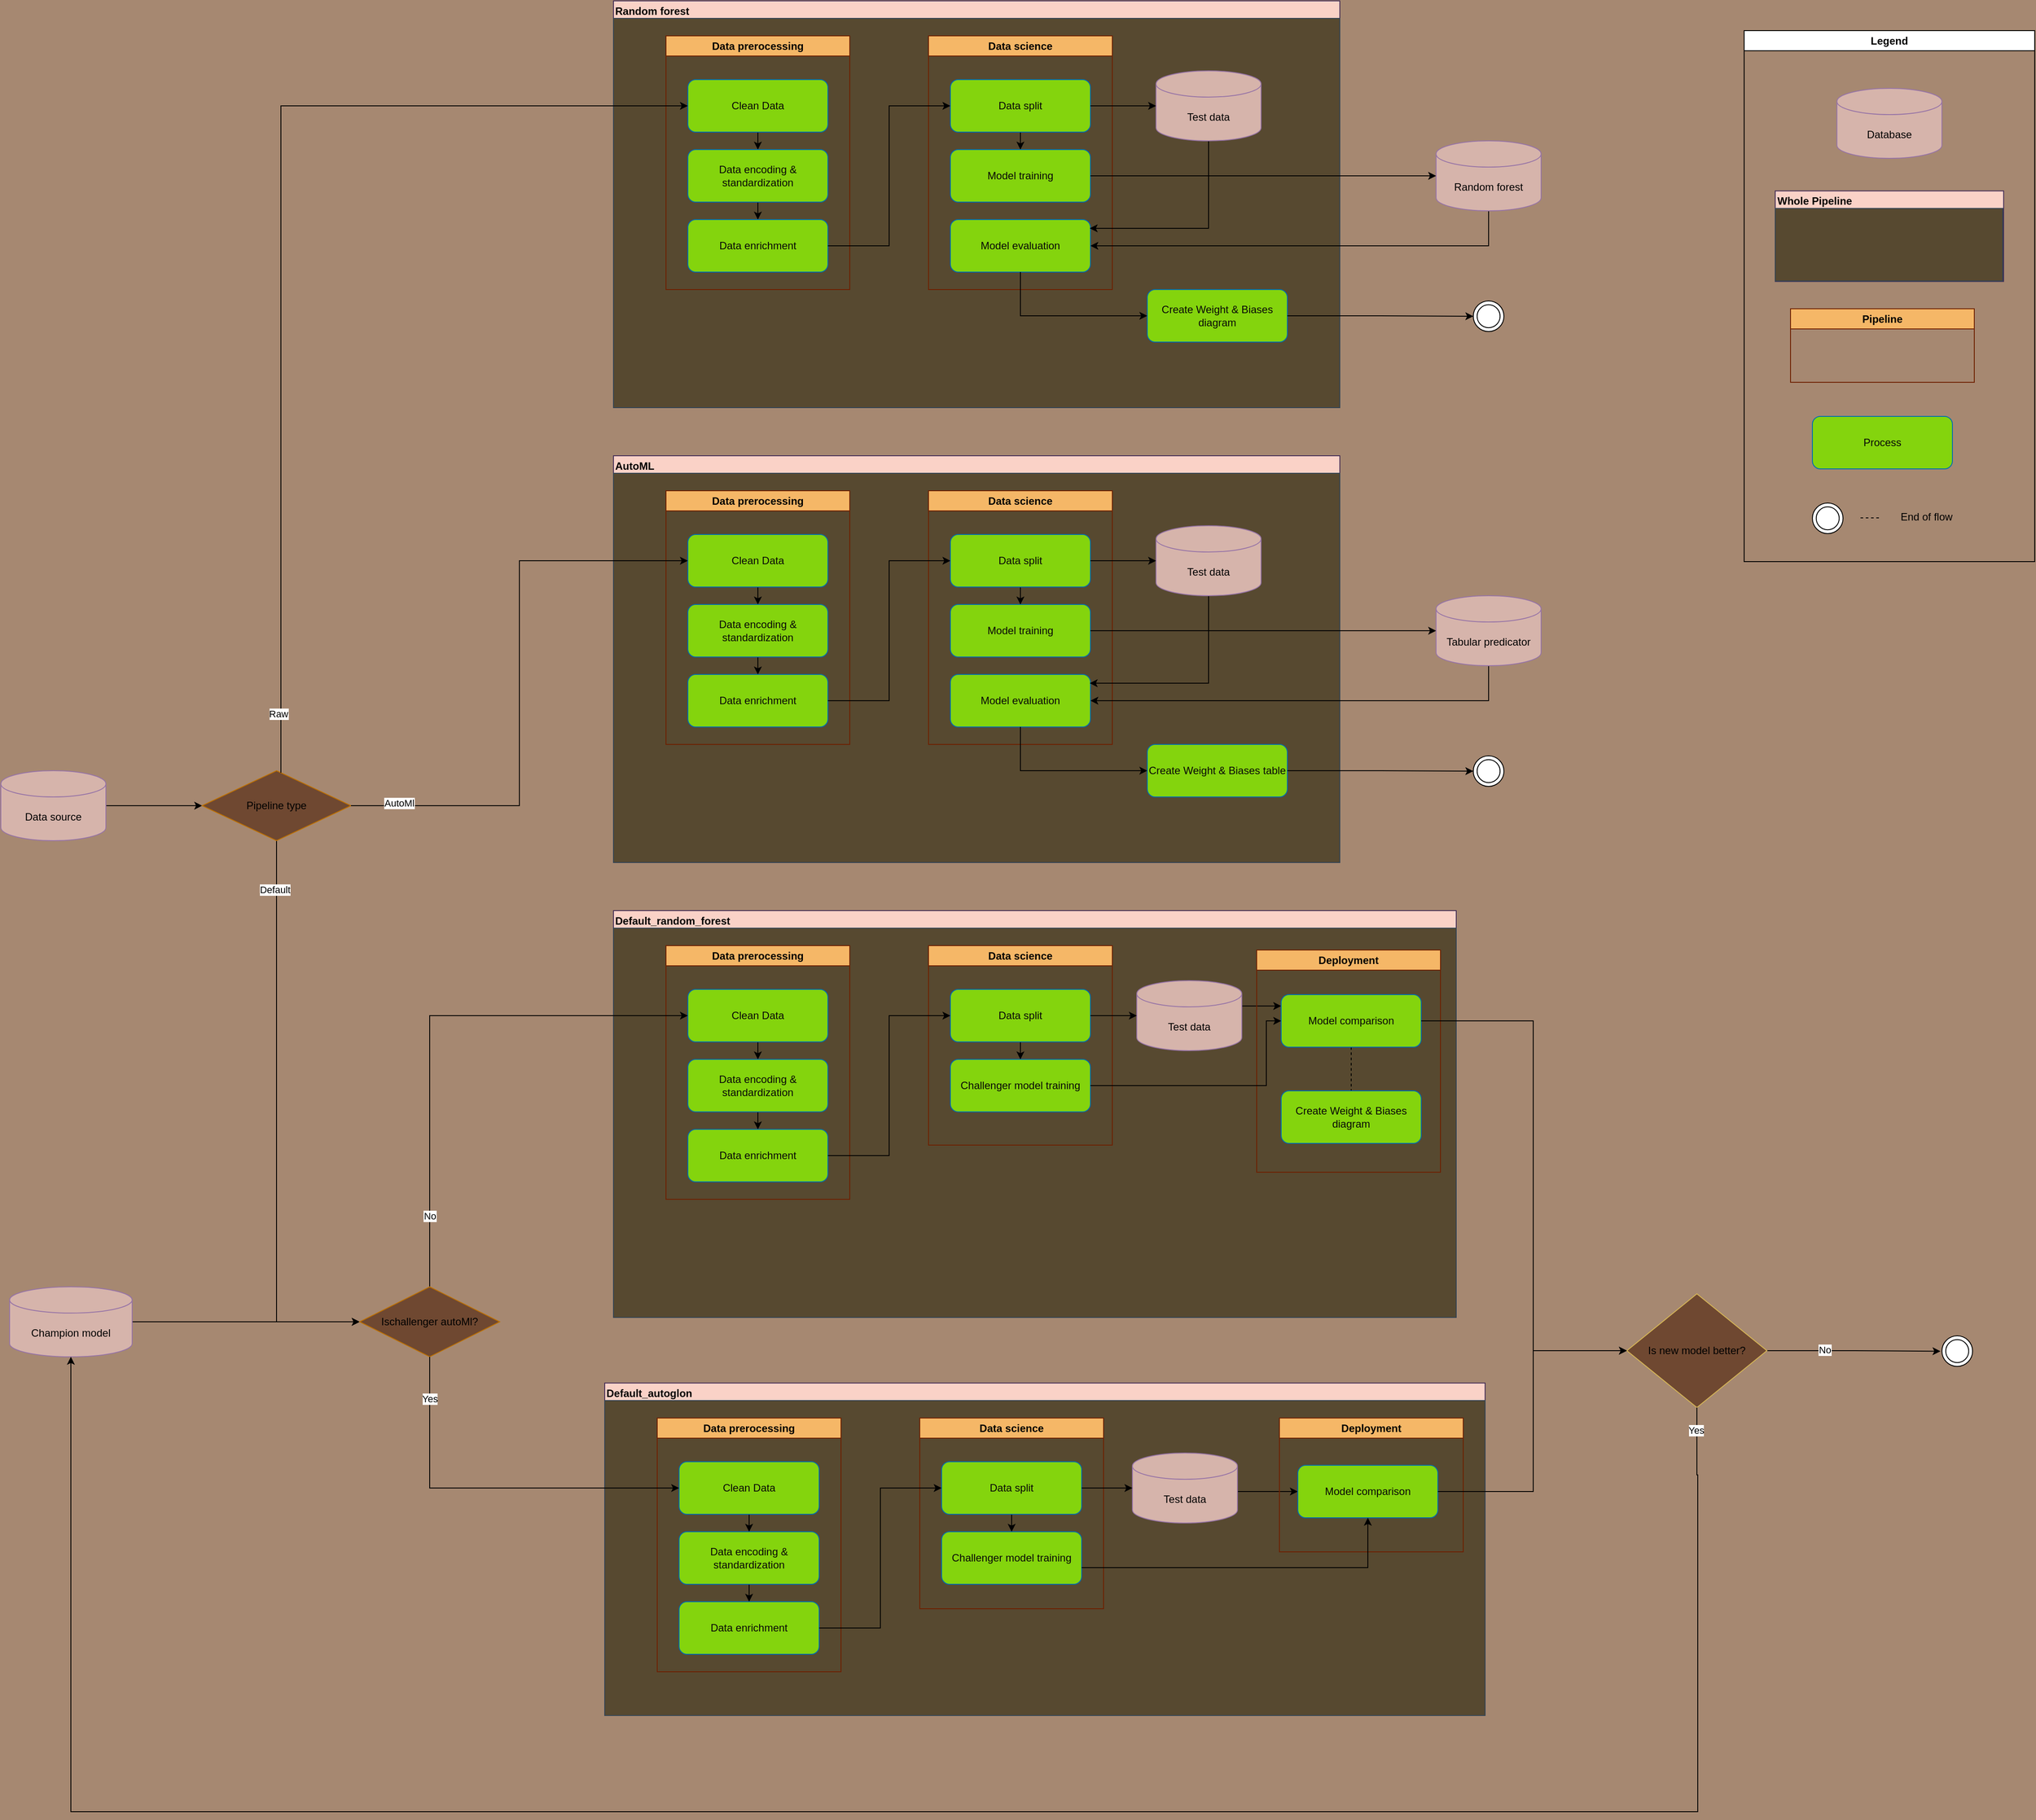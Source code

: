 <mxfile version="24.4.13" type="device">
  <diagram id="kgpKYQtTHZ0yAKxKKP6v" name="Page-1">
    <mxGraphModel dx="3187" dy="3920" grid="0" gridSize="10" guides="1" tooltips="1" connect="1" arrows="1" fold="1" page="1" pageScale="1" pageWidth="850" pageHeight="1100" background="#A68871" math="0" shadow="0">
      <root>
        <mxCell id="0" />
        <mxCell id="1" parent="0" />
        <mxCell id="ut9zMsLd6kIa-o-E8Kuo-10" style="edgeStyle=orthogonalEdgeStyle;rounded=0;orthogonalLoop=1;jettySize=auto;html=1;" parent="1" source="ut9zMsLd6kIa-o-E8Kuo-2" target="ut9zMsLd6kIa-o-E8Kuo-5" edge="1">
          <mxGeometry relative="1" as="geometry" />
        </mxCell>
        <mxCell id="ut9zMsLd6kIa-o-E8Kuo-2" value="Data source" style="shape=cylinder3;whiteSpace=wrap;html=1;boundedLbl=1;backgroundOutline=1;size=15;fillColor=#D6B4AB;strokeColor=#9673a6;" parent="1" vertex="1">
          <mxGeometry x="20" y="-1282" width="120" height="80" as="geometry" />
        </mxCell>
        <mxCell id="ut9zMsLd6kIa-o-E8Kuo-52" style="edgeStyle=orthogonalEdgeStyle;rounded=0;orthogonalLoop=1;jettySize=auto;html=1;entryX=0;entryY=0.5;entryDx=0;entryDy=0;" parent="1" source="ut9zMsLd6kIa-o-E8Kuo-5" target="ut9zMsLd6kIa-o-E8Kuo-51" edge="1">
          <mxGeometry relative="1" as="geometry">
            <Array as="points">
              <mxPoint x="335" y="-652" />
            </Array>
          </mxGeometry>
        </mxCell>
        <mxCell id="ut9zMsLd6kIa-o-E8Kuo-59" value="Default" style="edgeLabel;html=1;align=center;verticalAlign=middle;resizable=0;points=[];" parent="ut9zMsLd6kIa-o-E8Kuo-52" vertex="1" connectable="0">
          <mxGeometry x="-0.825" y="-2" relative="1" as="geometry">
            <mxPoint y="-1" as="offset" />
          </mxGeometry>
        </mxCell>
        <mxCell id="ut9zMsLd6kIa-o-E8Kuo-5" value="Pipeline type" style="rhombus;whiteSpace=wrap;html=1;fillColor=#6F4831;fontColor=#000000;strokeColor=#BD7000;" parent="1" vertex="1">
          <mxGeometry x="250" y="-1282" width="170" height="80" as="geometry" />
        </mxCell>
        <mxCell id="ut9zMsLd6kIa-o-E8Kuo-60" style="edgeStyle=orthogonalEdgeStyle;rounded=0;orthogonalLoop=1;jettySize=auto;html=1;entryX=0;entryY=0.5;entryDx=0;entryDy=0;" parent="1" source="ut9zMsLd6kIa-o-E8Kuo-29" target="ut9zMsLd6kIa-o-E8Kuo-51" edge="1">
          <mxGeometry relative="1" as="geometry" />
        </mxCell>
        <mxCell id="ut9zMsLd6kIa-o-E8Kuo-29" value="Champion model" style="shape=cylinder3;whiteSpace=wrap;html=1;boundedLbl=1;backgroundOutline=1;size=15;fillColor=#D6B4AB;strokeColor=#9673a6;" parent="1" vertex="1">
          <mxGeometry x="30" y="-692" width="140" height="80" as="geometry" />
        </mxCell>
        <mxCell id="ut9zMsLd6kIa-o-E8Kuo-35" value="&lt;div align=&quot;left&quot;&gt;Default_random_forest&lt;/div&gt;" style="swimlane;whiteSpace=wrap;html=1;align=left;fillColor=#FAD2C7;fontColor=#000000;strokeColor=#432D57;glass=0;shadow=0;rounded=0;" parent="1" vertex="1">
          <mxGeometry x="720" y="-1122" width="963" height="465" as="geometry" />
        </mxCell>
        <mxCell id="ut9zMsLd6kIa-o-E8Kuo-61" value="" style="rounded=0;whiteSpace=wrap;html=1;fillColor=#574930;fontColor=#ffffff;strokeColor=#314354;" parent="ut9zMsLd6kIa-o-E8Kuo-35" vertex="1">
          <mxGeometry y="20" width="963" height="445" as="geometry" />
        </mxCell>
        <mxCell id="ut9zMsLd6kIa-o-E8Kuo-36" value="Data prerocessing" style="swimlane;whiteSpace=wrap;html=1;fillColor=#F5B767;fontColor=#000000;strokeColor=#6D1F00;" parent="ut9zMsLd6kIa-o-E8Kuo-35" vertex="1">
          <mxGeometry x="60" y="40" width="210" height="290" as="geometry" />
        </mxCell>
        <mxCell id="ut9zMsLd6kIa-o-E8Kuo-37" style="edgeStyle=orthogonalEdgeStyle;rounded=0;orthogonalLoop=1;jettySize=auto;html=1;entryX=0.5;entryY=0;entryDx=0;entryDy=0;" parent="ut9zMsLd6kIa-o-E8Kuo-36" source="ut9zMsLd6kIa-o-E8Kuo-38" target="ut9zMsLd6kIa-o-E8Kuo-40" edge="1">
          <mxGeometry relative="1" as="geometry" />
        </mxCell>
        <mxCell id="ut9zMsLd6kIa-o-E8Kuo-38" value="Clean Data" style="rounded=1;whiteSpace=wrap;html=1;fillColor=#84D40D;fontColor=#080808;strokeColor=#006EAF;" parent="ut9zMsLd6kIa-o-E8Kuo-36" vertex="1">
          <mxGeometry x="25" y="50" width="160" height="60" as="geometry" />
        </mxCell>
        <mxCell id="ut9zMsLd6kIa-o-E8Kuo-39" style="edgeStyle=orthogonalEdgeStyle;rounded=0;orthogonalLoop=1;jettySize=auto;html=1;entryX=0.5;entryY=0;entryDx=0;entryDy=0;" parent="ut9zMsLd6kIa-o-E8Kuo-36" source="ut9zMsLd6kIa-o-E8Kuo-40" target="ut9zMsLd6kIa-o-E8Kuo-41" edge="1">
          <mxGeometry relative="1" as="geometry" />
        </mxCell>
        <mxCell id="ut9zMsLd6kIa-o-E8Kuo-40" value="Data encoding &amp;amp; standardization" style="rounded=1;whiteSpace=wrap;html=1;fillColor=#84D40D;fontColor=#080808;strokeColor=#006EAF;" parent="ut9zMsLd6kIa-o-E8Kuo-36" vertex="1">
          <mxGeometry x="25" y="130" width="160" height="60" as="geometry" />
        </mxCell>
        <mxCell id="ut9zMsLd6kIa-o-E8Kuo-41" value="Data enrichment" style="rounded=1;whiteSpace=wrap;html=1;fillColor=#84D40D;fontColor=#080808;strokeColor=#006EAF;" parent="ut9zMsLd6kIa-o-E8Kuo-36" vertex="1">
          <mxGeometry x="25" y="210" width="160" height="60" as="geometry" />
        </mxCell>
        <mxCell id="ut9zMsLd6kIa-o-E8Kuo-42" value="Data science" style="swimlane;whiteSpace=wrap;html=1;fillColor=#F5B767;fontColor=#000000;strokeColor=#6D1F00;" parent="ut9zMsLd6kIa-o-E8Kuo-35" vertex="1">
          <mxGeometry x="360" y="40" width="210" height="228" as="geometry" />
        </mxCell>
        <mxCell id="ut9zMsLd6kIa-o-E8Kuo-43" style="edgeStyle=orthogonalEdgeStyle;rounded=0;orthogonalLoop=1;jettySize=auto;html=1;entryX=0.5;entryY=0;entryDx=0;entryDy=0;" parent="ut9zMsLd6kIa-o-E8Kuo-42" source="ut9zMsLd6kIa-o-E8Kuo-44" target="ut9zMsLd6kIa-o-E8Kuo-46" edge="1">
          <mxGeometry relative="1" as="geometry" />
        </mxCell>
        <mxCell id="ut9zMsLd6kIa-o-E8Kuo-44" value="Data split" style="rounded=1;whiteSpace=wrap;html=1;fillColor=#84D40D;fontColor=#080808;strokeColor=#006EAF;" parent="ut9zMsLd6kIa-o-E8Kuo-42" vertex="1">
          <mxGeometry x="25" y="50" width="160" height="60" as="geometry" />
        </mxCell>
        <mxCell id="ut9zMsLd6kIa-o-E8Kuo-46" value="Challenger model training" style="rounded=1;whiteSpace=wrap;html=1;fillColor=#84D40D;fontColor=#080808;strokeColor=#006EAF;" parent="ut9zMsLd6kIa-o-E8Kuo-42" vertex="1">
          <mxGeometry x="25" y="130" width="160" height="60" as="geometry" />
        </mxCell>
        <mxCell id="ut9zMsLd6kIa-o-E8Kuo-48" style="edgeStyle=orthogonalEdgeStyle;rounded=0;orthogonalLoop=1;jettySize=auto;html=1;entryX=0;entryY=0.5;entryDx=0;entryDy=0;" parent="ut9zMsLd6kIa-o-E8Kuo-35" source="ut9zMsLd6kIa-o-E8Kuo-41" target="ut9zMsLd6kIa-o-E8Kuo-44" edge="1">
          <mxGeometry relative="1" as="geometry" />
        </mxCell>
        <mxCell id="5vvnicaqngDZt8OYUdWc-8" style="edgeStyle=orthogonalEdgeStyle;rounded=0;orthogonalLoop=1;jettySize=auto;html=1;" edge="1" parent="ut9zMsLd6kIa-o-E8Kuo-35" source="ut9zMsLd6kIa-o-E8Kuo-49" target="ut9zMsLd6kIa-o-E8Kuo-47">
          <mxGeometry relative="1" as="geometry">
            <Array as="points">
              <mxPoint x="751" y="109" />
              <mxPoint x="751" y="109" />
            </Array>
          </mxGeometry>
        </mxCell>
        <mxCell id="ut9zMsLd6kIa-o-E8Kuo-49" value="Test data" style="shape=cylinder3;whiteSpace=wrap;html=1;boundedLbl=1;backgroundOutline=1;size=15;fillColor=#D6B4AB;strokeColor=#9673a6;" parent="ut9zMsLd6kIa-o-E8Kuo-35" vertex="1">
          <mxGeometry x="598" y="80" width="120" height="80" as="geometry" />
        </mxCell>
        <mxCell id="ut9zMsLd6kIa-o-E8Kuo-50" style="edgeStyle=orthogonalEdgeStyle;rounded=0;orthogonalLoop=1;jettySize=auto;html=1;entryX=0;entryY=0.5;entryDx=0;entryDy=0;entryPerimeter=0;" parent="ut9zMsLd6kIa-o-E8Kuo-35" source="ut9zMsLd6kIa-o-E8Kuo-44" target="ut9zMsLd6kIa-o-E8Kuo-49" edge="1">
          <mxGeometry relative="1" as="geometry" />
        </mxCell>
        <mxCell id="ut9zMsLd6kIa-o-E8Kuo-82" style="edgeStyle=orthogonalEdgeStyle;rounded=0;orthogonalLoop=1;jettySize=auto;html=1;entryX=0.5;entryY=0;entryDx=0;entryDy=0;dashed=1;endArrow=none;endFill=0;" parent="ut9zMsLd6kIa-o-E8Kuo-35" source="ut9zMsLd6kIa-o-E8Kuo-47" target="ut9zMsLd6kIa-o-E8Kuo-81" edge="1">
          <mxGeometry relative="1" as="geometry" />
        </mxCell>
        <mxCell id="ut9zMsLd6kIa-o-E8Kuo-47" value="Model comparison" style="rounded=1;whiteSpace=wrap;html=1;fillColor=#84D40D;fontColor=#080808;strokeColor=#006EAF;" parent="ut9zMsLd6kIa-o-E8Kuo-35" vertex="1">
          <mxGeometry x="763" y="96" width="160" height="60" as="geometry" />
        </mxCell>
        <mxCell id="ut9zMsLd6kIa-o-E8Kuo-81" value="Create Weight &amp;amp; Biases diagram" style="rounded=1;whiteSpace=wrap;html=1;fillColor=#84D40D;fontColor=#080808;strokeColor=#006EAF;" parent="ut9zMsLd6kIa-o-E8Kuo-35" vertex="1">
          <mxGeometry x="763" y="206" width="160" height="60" as="geometry" />
        </mxCell>
        <mxCell id="5vvnicaqngDZt8OYUdWc-3" value="Deployment" style="swimlane;whiteSpace=wrap;html=1;fillColor=#F5B767;fontColor=#000000;strokeColor=#6D1F00;" vertex="1" parent="ut9zMsLd6kIa-o-E8Kuo-35">
          <mxGeometry x="735" y="45" width="210" height="254" as="geometry" />
        </mxCell>
        <mxCell id="5vvnicaqngDZt8OYUdWc-7" style="edgeStyle=orthogonalEdgeStyle;rounded=0;orthogonalLoop=1;jettySize=auto;html=1;entryX=0;entryY=0.5;entryDx=0;entryDy=0;" edge="1" parent="ut9zMsLd6kIa-o-E8Kuo-35" source="ut9zMsLd6kIa-o-E8Kuo-46" target="ut9zMsLd6kIa-o-E8Kuo-47">
          <mxGeometry relative="1" as="geometry">
            <Array as="points">
              <mxPoint x="746" y="200" />
              <mxPoint x="746" y="126" />
            </Array>
          </mxGeometry>
        </mxCell>
        <mxCell id="ut9zMsLd6kIa-o-E8Kuo-53" style="edgeStyle=orthogonalEdgeStyle;rounded=0;orthogonalLoop=1;jettySize=auto;html=1;entryX=0;entryY=0.5;entryDx=0;entryDy=0;" parent="1" source="ut9zMsLd6kIa-o-E8Kuo-51" target="ut9zMsLd6kIa-o-E8Kuo-38" edge="1">
          <mxGeometry relative="1" as="geometry">
            <Array as="points">
              <mxPoint x="510" y="-1002" />
            </Array>
          </mxGeometry>
        </mxCell>
        <mxCell id="ut9zMsLd6kIa-o-E8Kuo-54" value="No" style="edgeLabel;html=1;align=center;verticalAlign=middle;resizable=0;points=[];" parent="ut9zMsLd6kIa-o-E8Kuo-53" vertex="1" connectable="0">
          <mxGeometry x="-0.731" y="-4" relative="1" as="geometry">
            <mxPoint x="-4" as="offset" />
          </mxGeometry>
        </mxCell>
        <mxCell id="ut9zMsLd6kIa-o-E8Kuo-51" value="Ischallenger autoMl?" style="rhombus;whiteSpace=wrap;html=1;fillColor=#6F4831;fontColor=#000000;strokeColor=#BD7000;" parent="1" vertex="1">
          <mxGeometry x="430" y="-692" width="160" height="80" as="geometry" />
        </mxCell>
        <mxCell id="ut9zMsLd6kIa-o-E8Kuo-62" value="&lt;div align=&quot;left&quot;&gt;Default_autoglon&lt;/div&gt;" style="swimlane;whiteSpace=wrap;html=1;align=left;fillColor=#FAD2C7;fontColor=#000000;strokeColor=#432D57;glass=0;shadow=0;rounded=0;" parent="1" vertex="1">
          <mxGeometry x="710" y="-582" width="1006" height="380" as="geometry" />
        </mxCell>
        <mxCell id="ut9zMsLd6kIa-o-E8Kuo-63" value="" style="rounded=0;whiteSpace=wrap;html=1;fillColor=#574930;fontColor=#ffffff;strokeColor=#314354;" parent="ut9zMsLd6kIa-o-E8Kuo-62" vertex="1">
          <mxGeometry y="20" width="1006" height="360" as="geometry" />
        </mxCell>
        <mxCell id="ut9zMsLd6kIa-o-E8Kuo-64" value="Data prerocessing" style="swimlane;whiteSpace=wrap;html=1;fillColor=#F5B767;fontColor=#000000;strokeColor=#6D1F00;" parent="ut9zMsLd6kIa-o-E8Kuo-62" vertex="1">
          <mxGeometry x="60" y="40" width="210" height="290" as="geometry" />
        </mxCell>
        <mxCell id="ut9zMsLd6kIa-o-E8Kuo-65" style="edgeStyle=orthogonalEdgeStyle;rounded=0;orthogonalLoop=1;jettySize=auto;html=1;entryX=0.5;entryY=0;entryDx=0;entryDy=0;" parent="ut9zMsLd6kIa-o-E8Kuo-64" source="ut9zMsLd6kIa-o-E8Kuo-66" target="ut9zMsLd6kIa-o-E8Kuo-68" edge="1">
          <mxGeometry relative="1" as="geometry" />
        </mxCell>
        <mxCell id="ut9zMsLd6kIa-o-E8Kuo-66" value="Clean Data" style="rounded=1;whiteSpace=wrap;html=1;fillColor=#84D40D;fontColor=#080808;strokeColor=#006EAF;" parent="ut9zMsLd6kIa-o-E8Kuo-64" vertex="1">
          <mxGeometry x="25" y="50" width="160" height="60" as="geometry" />
        </mxCell>
        <mxCell id="ut9zMsLd6kIa-o-E8Kuo-67" style="edgeStyle=orthogonalEdgeStyle;rounded=0;orthogonalLoop=1;jettySize=auto;html=1;entryX=0.5;entryY=0;entryDx=0;entryDy=0;" parent="ut9zMsLd6kIa-o-E8Kuo-64" source="ut9zMsLd6kIa-o-E8Kuo-68" target="ut9zMsLd6kIa-o-E8Kuo-69" edge="1">
          <mxGeometry relative="1" as="geometry" />
        </mxCell>
        <mxCell id="ut9zMsLd6kIa-o-E8Kuo-68" value="Data encoding &amp;amp; standardization" style="rounded=1;whiteSpace=wrap;html=1;fillColor=#84D40D;fontColor=#080808;strokeColor=#006EAF;" parent="ut9zMsLd6kIa-o-E8Kuo-64" vertex="1">
          <mxGeometry x="25" y="130" width="160" height="60" as="geometry" />
        </mxCell>
        <mxCell id="ut9zMsLd6kIa-o-E8Kuo-69" value="Data enrichment" style="rounded=1;whiteSpace=wrap;html=1;fillColor=#84D40D;fontColor=#080808;strokeColor=#006EAF;" parent="ut9zMsLd6kIa-o-E8Kuo-64" vertex="1">
          <mxGeometry x="25" y="210" width="160" height="60" as="geometry" />
        </mxCell>
        <mxCell id="ut9zMsLd6kIa-o-E8Kuo-70" value="Data science" style="swimlane;whiteSpace=wrap;html=1;fillColor=#F5B767;fontColor=#000000;strokeColor=#6D1F00;" parent="ut9zMsLd6kIa-o-E8Kuo-62" vertex="1">
          <mxGeometry x="360" y="40" width="210" height="218" as="geometry" />
        </mxCell>
        <mxCell id="ut9zMsLd6kIa-o-E8Kuo-71" style="edgeStyle=orthogonalEdgeStyle;rounded=0;orthogonalLoop=1;jettySize=auto;html=1;entryX=0.5;entryY=0;entryDx=0;entryDy=0;" parent="ut9zMsLd6kIa-o-E8Kuo-70" source="ut9zMsLd6kIa-o-E8Kuo-72" target="ut9zMsLd6kIa-o-E8Kuo-74" edge="1">
          <mxGeometry relative="1" as="geometry" />
        </mxCell>
        <mxCell id="ut9zMsLd6kIa-o-E8Kuo-72" value="Data split" style="rounded=1;whiteSpace=wrap;html=1;fillColor=#84D40D;fontColor=#080808;strokeColor=#006EAF;" parent="ut9zMsLd6kIa-o-E8Kuo-70" vertex="1">
          <mxGeometry x="25" y="50" width="160" height="60" as="geometry" />
        </mxCell>
        <mxCell id="ut9zMsLd6kIa-o-E8Kuo-74" value="Challenger model training" style="rounded=1;whiteSpace=wrap;html=1;fillColor=#84D40D;fontColor=#080808;strokeColor=#006EAF;" parent="ut9zMsLd6kIa-o-E8Kuo-70" vertex="1">
          <mxGeometry x="25" y="130" width="160" height="60" as="geometry" />
        </mxCell>
        <mxCell id="ut9zMsLd6kIa-o-E8Kuo-76" style="edgeStyle=orthogonalEdgeStyle;rounded=0;orthogonalLoop=1;jettySize=auto;html=1;entryX=0;entryY=0.5;entryDx=0;entryDy=0;" parent="ut9zMsLd6kIa-o-E8Kuo-62" source="ut9zMsLd6kIa-o-E8Kuo-69" target="ut9zMsLd6kIa-o-E8Kuo-72" edge="1">
          <mxGeometry relative="1" as="geometry" />
        </mxCell>
        <mxCell id="5vvnicaqngDZt8OYUdWc-12" style="edgeStyle=orthogonalEdgeStyle;rounded=0;orthogonalLoop=1;jettySize=auto;html=1;" edge="1" parent="ut9zMsLd6kIa-o-E8Kuo-62" source="ut9zMsLd6kIa-o-E8Kuo-77" target="5vvnicaqngDZt8OYUdWc-10">
          <mxGeometry relative="1" as="geometry">
            <Array as="points">
              <mxPoint x="741" y="124" />
              <mxPoint x="741" y="124" />
            </Array>
          </mxGeometry>
        </mxCell>
        <mxCell id="ut9zMsLd6kIa-o-E8Kuo-77" value="Test data" style="shape=cylinder3;whiteSpace=wrap;html=1;boundedLbl=1;backgroundOutline=1;size=15;fillColor=#D6B4AB;strokeColor=#9673a6;" parent="ut9zMsLd6kIa-o-E8Kuo-62" vertex="1">
          <mxGeometry x="603" y="80" width="120" height="80" as="geometry" />
        </mxCell>
        <mxCell id="ut9zMsLd6kIa-o-E8Kuo-78" style="edgeStyle=orthogonalEdgeStyle;rounded=0;orthogonalLoop=1;jettySize=auto;html=1;entryX=0;entryY=0.5;entryDx=0;entryDy=0;entryPerimeter=0;" parent="ut9zMsLd6kIa-o-E8Kuo-62" source="ut9zMsLd6kIa-o-E8Kuo-72" target="ut9zMsLd6kIa-o-E8Kuo-77" edge="1">
          <mxGeometry relative="1" as="geometry" />
        </mxCell>
        <mxCell id="5vvnicaqngDZt8OYUdWc-9" value="Deployment" style="swimlane;whiteSpace=wrap;html=1;fillColor=#F5B767;fontColor=#000000;strokeColor=#6D1F00;" vertex="1" parent="ut9zMsLd6kIa-o-E8Kuo-62">
          <mxGeometry x="771" y="40" width="210" height="153" as="geometry" />
        </mxCell>
        <mxCell id="5vvnicaqngDZt8OYUdWc-10" value="Model comparison" style="rounded=1;whiteSpace=wrap;html=1;fillColor=#84D40D;fontColor=#080808;strokeColor=#006EAF;" vertex="1" parent="ut9zMsLd6kIa-o-E8Kuo-62">
          <mxGeometry x="792" y="94" width="160" height="60" as="geometry" />
        </mxCell>
        <mxCell id="5vvnicaqngDZt8OYUdWc-11" style="edgeStyle=orthogonalEdgeStyle;rounded=0;orthogonalLoop=1;jettySize=auto;html=1;entryX=0.5;entryY=1;entryDx=0;entryDy=0;" edge="1" parent="ut9zMsLd6kIa-o-E8Kuo-62" source="ut9zMsLd6kIa-o-E8Kuo-74" target="5vvnicaqngDZt8OYUdWc-10">
          <mxGeometry relative="1" as="geometry">
            <Array as="points">
              <mxPoint x="872" y="211" />
            </Array>
          </mxGeometry>
        </mxCell>
        <mxCell id="ut9zMsLd6kIa-o-E8Kuo-79" style="edgeStyle=orthogonalEdgeStyle;rounded=0;orthogonalLoop=1;jettySize=auto;html=1;entryX=0;entryY=0.5;entryDx=0;entryDy=0;" parent="1" source="ut9zMsLd6kIa-o-E8Kuo-51" target="ut9zMsLd6kIa-o-E8Kuo-66" edge="1">
          <mxGeometry relative="1" as="geometry">
            <Array as="points">
              <mxPoint x="510" y="-462" />
            </Array>
          </mxGeometry>
        </mxCell>
        <mxCell id="ut9zMsLd6kIa-o-E8Kuo-80" value="Yes" style="edgeLabel;html=1;align=center;verticalAlign=middle;resizable=0;points=[];" parent="ut9zMsLd6kIa-o-E8Kuo-79" vertex="1" connectable="0">
          <mxGeometry x="-0.782" relative="1" as="geometry">
            <mxPoint as="offset" />
          </mxGeometry>
        </mxCell>
        <mxCell id="ut9zMsLd6kIa-o-E8Kuo-94" style="edgeStyle=orthogonalEdgeStyle;rounded=0;orthogonalLoop=1;jettySize=auto;html=1;entryX=-0.048;entryY=0.504;entryDx=0;entryDy=0;entryPerimeter=0;" parent="1" source="ut9zMsLd6kIa-o-E8Kuo-86" target="ut9zMsLd6kIa-o-E8Kuo-91" edge="1">
          <mxGeometry relative="1" as="geometry">
            <mxPoint x="2228" y="-614" as="targetPoint" />
          </mxGeometry>
        </mxCell>
        <mxCell id="ut9zMsLd6kIa-o-E8Kuo-95" value="No" style="edgeLabel;html=1;align=center;verticalAlign=middle;resizable=0;points=[];" parent="ut9zMsLd6kIa-o-E8Kuo-94" vertex="1" connectable="0">
          <mxGeometry x="-0.341" y="1" relative="1" as="geometry">
            <mxPoint as="offset" />
          </mxGeometry>
        </mxCell>
        <mxCell id="ut9zMsLd6kIa-o-E8Kuo-86" value="Is new model better?" style="rhombus;whiteSpace=wrap;html=1;fillColor=#6F4831;strokeColor=#d6b656;" parent="1" vertex="1">
          <mxGeometry x="1878" y="-684" width="160" height="130" as="geometry" />
        </mxCell>
        <mxCell id="ut9zMsLd6kIa-o-E8Kuo-88" style="edgeStyle=orthogonalEdgeStyle;rounded=0;orthogonalLoop=1;jettySize=auto;html=1;entryX=0;entryY=0.5;entryDx=0;entryDy=0;" parent="1" source="ut9zMsLd6kIa-o-E8Kuo-47" target="ut9zMsLd6kIa-o-E8Kuo-86" edge="1">
          <mxGeometry relative="1" as="geometry">
            <Array as="points">
              <mxPoint x="1771" y="-996" />
              <mxPoint x="1771" y="-619" />
            </Array>
          </mxGeometry>
        </mxCell>
        <mxCell id="ut9zMsLd6kIa-o-E8Kuo-89" style="edgeStyle=orthogonalEdgeStyle;rounded=0;orthogonalLoop=1;jettySize=auto;html=1;entryX=0.5;entryY=1;entryDx=0;entryDy=0;entryPerimeter=0;exitX=0.5;exitY=1;exitDx=0;exitDy=0;" parent="1" source="ut9zMsLd6kIa-o-E8Kuo-86" target="ut9zMsLd6kIa-o-E8Kuo-29" edge="1">
          <mxGeometry relative="1" as="geometry">
            <Array as="points">
              <mxPoint x="1958" y="-477" />
              <mxPoint x="1959" y="-477" />
              <mxPoint x="1959" y="-92" />
              <mxPoint x="100" y="-92" />
            </Array>
          </mxGeometry>
        </mxCell>
        <mxCell id="ut9zMsLd6kIa-o-E8Kuo-90" value="Yes" style="edgeLabel;html=1;align=center;verticalAlign=middle;resizable=0;points=[];" parent="ut9zMsLd6kIa-o-E8Kuo-89" vertex="1" connectable="0">
          <mxGeometry x="-0.982" y="-1" relative="1" as="geometry">
            <mxPoint as="offset" />
          </mxGeometry>
        </mxCell>
        <mxCell id="ut9zMsLd6kIa-o-E8Kuo-93" value="" style="group" parent="1" vertex="1" connectable="0">
          <mxGeometry x="2238" y="-636" width="35" height="35" as="geometry" />
        </mxCell>
        <mxCell id="ut9zMsLd6kIa-o-E8Kuo-91" value="" style="ellipse;whiteSpace=wrap;html=1;aspect=fixed;" parent="ut9zMsLd6kIa-o-E8Kuo-93" vertex="1">
          <mxGeometry width="35" height="35" as="geometry" />
        </mxCell>
        <mxCell id="ut9zMsLd6kIa-o-E8Kuo-92" value="" style="ellipse;whiteSpace=wrap;html=1;aspect=fixed;" parent="ut9zMsLd6kIa-o-E8Kuo-93" vertex="1">
          <mxGeometry x="4.375" y="4.375" width="26.25" height="26.25" as="geometry" />
        </mxCell>
        <mxCell id="ut9zMsLd6kIa-o-E8Kuo-96" value="AutoML" style="swimlane;whiteSpace=wrap;html=1;align=left;fillColor=#FAD2C7;fontColor=#000000;strokeColor=#432D57;glass=0;shadow=0;rounded=0;" parent="1" vertex="1">
          <mxGeometry x="720" y="-1642" width="830" height="465" as="geometry" />
        </mxCell>
        <mxCell id="ut9zMsLd6kIa-o-E8Kuo-97" value="" style="rounded=0;whiteSpace=wrap;html=1;fillColor=#574930;fontColor=#ffffff;strokeColor=#314354;" parent="ut9zMsLd6kIa-o-E8Kuo-96" vertex="1">
          <mxGeometry y="20" width="830" height="445" as="geometry" />
        </mxCell>
        <mxCell id="ut9zMsLd6kIa-o-E8Kuo-98" value="Data prerocessing" style="swimlane;whiteSpace=wrap;html=1;fillColor=#F5B767;fontColor=#000000;strokeColor=#6D1F00;" parent="ut9zMsLd6kIa-o-E8Kuo-96" vertex="1">
          <mxGeometry x="60" y="40" width="210" height="290" as="geometry" />
        </mxCell>
        <mxCell id="ut9zMsLd6kIa-o-E8Kuo-99" style="edgeStyle=orthogonalEdgeStyle;rounded=0;orthogonalLoop=1;jettySize=auto;html=1;entryX=0.5;entryY=0;entryDx=0;entryDy=0;" parent="ut9zMsLd6kIa-o-E8Kuo-98" source="ut9zMsLd6kIa-o-E8Kuo-100" target="ut9zMsLd6kIa-o-E8Kuo-102" edge="1">
          <mxGeometry relative="1" as="geometry" />
        </mxCell>
        <mxCell id="ut9zMsLd6kIa-o-E8Kuo-100" value="Clean Data" style="rounded=1;whiteSpace=wrap;html=1;fillColor=#84D40D;fontColor=#080808;strokeColor=#006EAF;" parent="ut9zMsLd6kIa-o-E8Kuo-98" vertex="1">
          <mxGeometry x="25" y="50" width="160" height="60" as="geometry" />
        </mxCell>
        <mxCell id="ut9zMsLd6kIa-o-E8Kuo-101" style="edgeStyle=orthogonalEdgeStyle;rounded=0;orthogonalLoop=1;jettySize=auto;html=1;entryX=0.5;entryY=0;entryDx=0;entryDy=0;" parent="ut9zMsLd6kIa-o-E8Kuo-98" source="ut9zMsLd6kIa-o-E8Kuo-102" target="ut9zMsLd6kIa-o-E8Kuo-103" edge="1">
          <mxGeometry relative="1" as="geometry" />
        </mxCell>
        <mxCell id="ut9zMsLd6kIa-o-E8Kuo-102" value="Data encoding &amp;amp; standardization" style="rounded=1;whiteSpace=wrap;html=1;fillColor=#84D40D;fontColor=#080808;strokeColor=#006EAF;" parent="ut9zMsLd6kIa-o-E8Kuo-98" vertex="1">
          <mxGeometry x="25" y="130" width="160" height="60" as="geometry" />
        </mxCell>
        <mxCell id="ut9zMsLd6kIa-o-E8Kuo-103" value="Data enrichment" style="rounded=1;whiteSpace=wrap;html=1;fillColor=#84D40D;fontColor=#080808;strokeColor=#006EAF;" parent="ut9zMsLd6kIa-o-E8Kuo-98" vertex="1">
          <mxGeometry x="25" y="210" width="160" height="60" as="geometry" />
        </mxCell>
        <mxCell id="ut9zMsLd6kIa-o-E8Kuo-104" value="Data science" style="swimlane;whiteSpace=wrap;html=1;fillColor=#F5B767;fontColor=#000000;strokeColor=#6D1F00;" parent="ut9zMsLd6kIa-o-E8Kuo-96" vertex="1">
          <mxGeometry x="360" y="40" width="210" height="290" as="geometry" />
        </mxCell>
        <mxCell id="ut9zMsLd6kIa-o-E8Kuo-105" style="edgeStyle=orthogonalEdgeStyle;rounded=0;orthogonalLoop=1;jettySize=auto;html=1;entryX=0.5;entryY=0;entryDx=0;entryDy=0;" parent="ut9zMsLd6kIa-o-E8Kuo-104" source="ut9zMsLd6kIa-o-E8Kuo-106" target="ut9zMsLd6kIa-o-E8Kuo-108" edge="1">
          <mxGeometry relative="1" as="geometry" />
        </mxCell>
        <mxCell id="ut9zMsLd6kIa-o-E8Kuo-106" value="Data split" style="rounded=1;whiteSpace=wrap;html=1;fillColor=#84D40D;fontColor=#080808;strokeColor=#006EAF;" parent="ut9zMsLd6kIa-o-E8Kuo-104" vertex="1">
          <mxGeometry x="25" y="50" width="160" height="60" as="geometry" />
        </mxCell>
        <mxCell id="ut9zMsLd6kIa-o-E8Kuo-108" value="Model training" style="rounded=1;whiteSpace=wrap;html=1;fillColor=#84D40D;fontColor=#080808;strokeColor=#006EAF;" parent="ut9zMsLd6kIa-o-E8Kuo-104" vertex="1">
          <mxGeometry x="25" y="130" width="160" height="60" as="geometry" />
        </mxCell>
        <mxCell id="ut9zMsLd6kIa-o-E8Kuo-109" value="Model evaluation" style="rounded=1;whiteSpace=wrap;html=1;fillColor=#84D40D;fontColor=#080808;strokeColor=#006EAF;" parent="ut9zMsLd6kIa-o-E8Kuo-104" vertex="1">
          <mxGeometry x="25" y="210" width="160" height="60" as="geometry" />
        </mxCell>
        <mxCell id="ut9zMsLd6kIa-o-E8Kuo-121" style="edgeStyle=orthogonalEdgeStyle;rounded=0;orthogonalLoop=1;jettySize=auto;html=1;entryX=0.995;entryY=0.176;entryDx=0;entryDy=0;entryPerimeter=0;" parent="ut9zMsLd6kIa-o-E8Kuo-104" target="ut9zMsLd6kIa-o-E8Kuo-109" edge="1">
          <mxGeometry relative="1" as="geometry">
            <mxPoint x="320.018" y="110.0" as="sourcePoint" />
            <mxPoint x="185" y="230.0" as="targetPoint" />
            <Array as="points">
              <mxPoint x="320" y="220" />
              <mxPoint x="184" y="220" />
            </Array>
          </mxGeometry>
        </mxCell>
        <mxCell id="ut9zMsLd6kIa-o-E8Kuo-110" style="edgeStyle=orthogonalEdgeStyle;rounded=0;orthogonalLoop=1;jettySize=auto;html=1;entryX=0;entryY=0.5;entryDx=0;entryDy=0;" parent="ut9zMsLd6kIa-o-E8Kuo-96" source="ut9zMsLd6kIa-o-E8Kuo-103" target="ut9zMsLd6kIa-o-E8Kuo-106" edge="1">
          <mxGeometry relative="1" as="geometry" />
        </mxCell>
        <mxCell id="ut9zMsLd6kIa-o-E8Kuo-112" value="Test data" style="shape=cylinder3;whiteSpace=wrap;html=1;boundedLbl=1;backgroundOutline=1;size=15;fillColor=#D6B4AB;strokeColor=#9673a6;" parent="ut9zMsLd6kIa-o-E8Kuo-96" vertex="1">
          <mxGeometry x="620" y="80" width="120" height="80" as="geometry" />
        </mxCell>
        <mxCell id="ut9zMsLd6kIa-o-E8Kuo-113" style="edgeStyle=orthogonalEdgeStyle;rounded=0;orthogonalLoop=1;jettySize=auto;html=1;entryX=0;entryY=0.5;entryDx=0;entryDy=0;entryPerimeter=0;" parent="ut9zMsLd6kIa-o-E8Kuo-96" source="ut9zMsLd6kIa-o-E8Kuo-106" target="ut9zMsLd6kIa-o-E8Kuo-112" edge="1">
          <mxGeometry relative="1" as="geometry" />
        </mxCell>
        <mxCell id="ut9zMsLd6kIa-o-E8Kuo-114" value="Create Weight &amp;amp; Biases table" style="rounded=1;whiteSpace=wrap;html=1;fillColor=#84D40D;fontColor=#080808;strokeColor=#006EAF;" parent="ut9zMsLd6kIa-o-E8Kuo-96" vertex="1">
          <mxGeometry x="610" y="330" width="160" height="60" as="geometry" />
        </mxCell>
        <mxCell id="ut9zMsLd6kIa-o-E8Kuo-130" style="edgeStyle=orthogonalEdgeStyle;rounded=0;orthogonalLoop=1;jettySize=auto;html=1;entryX=0;entryY=0.5;entryDx=0;entryDy=0;" parent="ut9zMsLd6kIa-o-E8Kuo-96" source="ut9zMsLd6kIa-o-E8Kuo-109" target="ut9zMsLd6kIa-o-E8Kuo-114" edge="1">
          <mxGeometry relative="1" as="geometry">
            <Array as="points">
              <mxPoint x="465" y="360" />
            </Array>
          </mxGeometry>
        </mxCell>
        <mxCell id="ut9zMsLd6kIa-o-E8Kuo-116" style="edgeStyle=orthogonalEdgeStyle;rounded=0;orthogonalLoop=1;jettySize=auto;html=1;entryX=0;entryY=0.5;entryDx=0;entryDy=0;" parent="1" source="ut9zMsLd6kIa-o-E8Kuo-5" target="ut9zMsLd6kIa-o-E8Kuo-100" edge="1">
          <mxGeometry relative="1" as="geometry" />
        </mxCell>
        <mxCell id="ut9zMsLd6kIa-o-E8Kuo-158" value="AutoMl" style="edgeLabel;html=1;align=center;verticalAlign=middle;resizable=0;points=[];" parent="ut9zMsLd6kIa-o-E8Kuo-116" vertex="1" connectable="0">
          <mxGeometry x="-0.836" y="3" relative="1" as="geometry">
            <mxPoint as="offset" />
          </mxGeometry>
        </mxCell>
        <mxCell id="ut9zMsLd6kIa-o-E8Kuo-124" style="edgeStyle=orthogonalEdgeStyle;rounded=0;orthogonalLoop=1;jettySize=auto;html=1;entryX=1;entryY=0.5;entryDx=0;entryDy=0;" parent="1" source="ut9zMsLd6kIa-o-E8Kuo-122" target="ut9zMsLd6kIa-o-E8Kuo-109" edge="1">
          <mxGeometry relative="1" as="geometry">
            <Array as="points">
              <mxPoint x="1720" y="-1362" />
            </Array>
          </mxGeometry>
        </mxCell>
        <mxCell id="ut9zMsLd6kIa-o-E8Kuo-122" value="Tabular predicator" style="shape=cylinder3;whiteSpace=wrap;html=1;boundedLbl=1;backgroundOutline=1;size=15;fillColor=#D6B4AB;strokeColor=#9673a6;" parent="1" vertex="1">
          <mxGeometry x="1660" y="-1482" width="120" height="80" as="geometry" />
        </mxCell>
        <mxCell id="ut9zMsLd6kIa-o-E8Kuo-123" style="edgeStyle=orthogonalEdgeStyle;rounded=0;orthogonalLoop=1;jettySize=auto;html=1;entryX=0;entryY=0.5;entryDx=0;entryDy=0;entryPerimeter=0;" parent="1" source="ut9zMsLd6kIa-o-E8Kuo-108" target="ut9zMsLd6kIa-o-E8Kuo-122" edge="1">
          <mxGeometry relative="1" as="geometry" />
        </mxCell>
        <mxCell id="ut9zMsLd6kIa-o-E8Kuo-127" value="" style="group" parent="1" vertex="1" connectable="0">
          <mxGeometry x="1702.5" y="-1299" width="35" height="35" as="geometry" />
        </mxCell>
        <mxCell id="ut9zMsLd6kIa-o-E8Kuo-128" value="" style="ellipse;whiteSpace=wrap;html=1;aspect=fixed;" parent="ut9zMsLd6kIa-o-E8Kuo-127" vertex="1">
          <mxGeometry width="35" height="35" as="geometry" />
        </mxCell>
        <mxCell id="ut9zMsLd6kIa-o-E8Kuo-129" value="" style="ellipse;whiteSpace=wrap;html=1;aspect=fixed;" parent="ut9zMsLd6kIa-o-E8Kuo-127" vertex="1">
          <mxGeometry x="4.375" y="4.375" width="26.25" height="26.25" as="geometry" />
        </mxCell>
        <mxCell id="ut9zMsLd6kIa-o-E8Kuo-131" style="edgeStyle=orthogonalEdgeStyle;rounded=0;orthogonalLoop=1;jettySize=auto;html=1;entryX=0;entryY=0.5;entryDx=0;entryDy=0;" parent="1" source="ut9zMsLd6kIa-o-E8Kuo-114" target="ut9zMsLd6kIa-o-E8Kuo-128" edge="1">
          <mxGeometry relative="1" as="geometry" />
        </mxCell>
        <mxCell id="ut9zMsLd6kIa-o-E8Kuo-132" value="Random forest" style="swimlane;whiteSpace=wrap;html=1;align=left;fillColor=#FAD2C7;fontColor=#000000;strokeColor=#432D57;glass=0;shadow=0;rounded=0;" parent="1" vertex="1">
          <mxGeometry x="720" y="-2162" width="830" height="465" as="geometry" />
        </mxCell>
        <mxCell id="ut9zMsLd6kIa-o-E8Kuo-133" value="" style="rounded=0;whiteSpace=wrap;html=1;fillColor=#574930;fontColor=#ffffff;strokeColor=#314354;" parent="ut9zMsLd6kIa-o-E8Kuo-132" vertex="1">
          <mxGeometry y="20" width="830" height="445" as="geometry" />
        </mxCell>
        <mxCell id="ut9zMsLd6kIa-o-E8Kuo-134" value="Data prerocessing" style="swimlane;whiteSpace=wrap;html=1;fillColor=#F5B767;fontColor=#000000;strokeColor=#6D1F00;" parent="ut9zMsLd6kIa-o-E8Kuo-132" vertex="1">
          <mxGeometry x="60" y="40" width="210" height="290" as="geometry" />
        </mxCell>
        <mxCell id="ut9zMsLd6kIa-o-E8Kuo-135" style="edgeStyle=orthogonalEdgeStyle;rounded=0;orthogonalLoop=1;jettySize=auto;html=1;entryX=0.5;entryY=0;entryDx=0;entryDy=0;" parent="ut9zMsLd6kIa-o-E8Kuo-134" source="ut9zMsLd6kIa-o-E8Kuo-136" target="ut9zMsLd6kIa-o-E8Kuo-138" edge="1">
          <mxGeometry relative="1" as="geometry" />
        </mxCell>
        <mxCell id="ut9zMsLd6kIa-o-E8Kuo-136" value="Clean Data" style="rounded=1;whiteSpace=wrap;html=1;fillColor=#84D40D;fontColor=#080808;strokeColor=#006EAF;" parent="ut9zMsLd6kIa-o-E8Kuo-134" vertex="1">
          <mxGeometry x="25" y="50" width="160" height="60" as="geometry" />
        </mxCell>
        <mxCell id="ut9zMsLd6kIa-o-E8Kuo-137" style="edgeStyle=orthogonalEdgeStyle;rounded=0;orthogonalLoop=1;jettySize=auto;html=1;entryX=0.5;entryY=0;entryDx=0;entryDy=0;" parent="ut9zMsLd6kIa-o-E8Kuo-134" source="ut9zMsLd6kIa-o-E8Kuo-138" target="ut9zMsLd6kIa-o-E8Kuo-139" edge="1">
          <mxGeometry relative="1" as="geometry" />
        </mxCell>
        <mxCell id="ut9zMsLd6kIa-o-E8Kuo-138" value="Data encoding &amp;amp; standardization" style="rounded=1;whiteSpace=wrap;html=1;fillColor=#84D40D;fontColor=#080808;strokeColor=#006EAF;" parent="ut9zMsLd6kIa-o-E8Kuo-134" vertex="1">
          <mxGeometry x="25" y="130" width="160" height="60" as="geometry" />
        </mxCell>
        <mxCell id="ut9zMsLd6kIa-o-E8Kuo-139" value="Data enrichment" style="rounded=1;whiteSpace=wrap;html=1;fillColor=#84D40D;fontColor=#080808;strokeColor=#006EAF;" parent="ut9zMsLd6kIa-o-E8Kuo-134" vertex="1">
          <mxGeometry x="25" y="210" width="160" height="60" as="geometry" />
        </mxCell>
        <mxCell id="ut9zMsLd6kIa-o-E8Kuo-140" value="Data science" style="swimlane;whiteSpace=wrap;html=1;fillColor=#F5B767;fontColor=#000000;strokeColor=#6D1F00;" parent="ut9zMsLd6kIa-o-E8Kuo-132" vertex="1">
          <mxGeometry x="360" y="40" width="210" height="290" as="geometry" />
        </mxCell>
        <mxCell id="ut9zMsLd6kIa-o-E8Kuo-141" style="edgeStyle=orthogonalEdgeStyle;rounded=0;orthogonalLoop=1;jettySize=auto;html=1;entryX=0.5;entryY=0;entryDx=0;entryDy=0;" parent="ut9zMsLd6kIa-o-E8Kuo-140" source="ut9zMsLd6kIa-o-E8Kuo-142" target="ut9zMsLd6kIa-o-E8Kuo-143" edge="1">
          <mxGeometry relative="1" as="geometry" />
        </mxCell>
        <mxCell id="ut9zMsLd6kIa-o-E8Kuo-142" value="Data split" style="rounded=1;whiteSpace=wrap;html=1;fillColor=#84D40D;fontColor=#080808;strokeColor=#006EAF;" parent="ut9zMsLd6kIa-o-E8Kuo-140" vertex="1">
          <mxGeometry x="25" y="50" width="160" height="60" as="geometry" />
        </mxCell>
        <mxCell id="ut9zMsLd6kIa-o-E8Kuo-143" value="Model training" style="rounded=1;whiteSpace=wrap;html=1;fillColor=#84D40D;fontColor=#080808;strokeColor=#006EAF;" parent="ut9zMsLd6kIa-o-E8Kuo-140" vertex="1">
          <mxGeometry x="25" y="130" width="160" height="60" as="geometry" />
        </mxCell>
        <mxCell id="ut9zMsLd6kIa-o-E8Kuo-144" value="Model evaluation" style="rounded=1;whiteSpace=wrap;html=1;fillColor=#84D40D;fontColor=#080808;strokeColor=#006EAF;" parent="ut9zMsLd6kIa-o-E8Kuo-140" vertex="1">
          <mxGeometry x="25" y="210" width="160" height="60" as="geometry" />
        </mxCell>
        <mxCell id="ut9zMsLd6kIa-o-E8Kuo-145" style="edgeStyle=orthogonalEdgeStyle;rounded=0;orthogonalLoop=1;jettySize=auto;html=1;entryX=0.995;entryY=0.176;entryDx=0;entryDy=0;entryPerimeter=0;" parent="ut9zMsLd6kIa-o-E8Kuo-140" target="ut9zMsLd6kIa-o-E8Kuo-144" edge="1">
          <mxGeometry relative="1" as="geometry">
            <mxPoint x="320.018" y="110.0" as="sourcePoint" />
            <mxPoint x="185" y="230.0" as="targetPoint" />
            <Array as="points">
              <mxPoint x="320" y="220" />
              <mxPoint x="184" y="220" />
            </Array>
          </mxGeometry>
        </mxCell>
        <mxCell id="ut9zMsLd6kIa-o-E8Kuo-146" style="edgeStyle=orthogonalEdgeStyle;rounded=0;orthogonalLoop=1;jettySize=auto;html=1;entryX=0;entryY=0.5;entryDx=0;entryDy=0;" parent="ut9zMsLd6kIa-o-E8Kuo-132" source="ut9zMsLd6kIa-o-E8Kuo-139" target="ut9zMsLd6kIa-o-E8Kuo-142" edge="1">
          <mxGeometry relative="1" as="geometry" />
        </mxCell>
        <mxCell id="ut9zMsLd6kIa-o-E8Kuo-147" value="Test data" style="shape=cylinder3;whiteSpace=wrap;html=1;boundedLbl=1;backgroundOutline=1;size=15;fillColor=#D6B4AB;strokeColor=#9673a6;" parent="ut9zMsLd6kIa-o-E8Kuo-132" vertex="1">
          <mxGeometry x="620" y="80" width="120" height="80" as="geometry" />
        </mxCell>
        <mxCell id="ut9zMsLd6kIa-o-E8Kuo-148" style="edgeStyle=orthogonalEdgeStyle;rounded=0;orthogonalLoop=1;jettySize=auto;html=1;entryX=0;entryY=0.5;entryDx=0;entryDy=0;entryPerimeter=0;" parent="ut9zMsLd6kIa-o-E8Kuo-132" source="ut9zMsLd6kIa-o-E8Kuo-142" target="ut9zMsLd6kIa-o-E8Kuo-147" edge="1">
          <mxGeometry relative="1" as="geometry" />
        </mxCell>
        <mxCell id="ut9zMsLd6kIa-o-E8Kuo-149" value="Create Weight &amp;amp; Biases diagram" style="rounded=1;whiteSpace=wrap;html=1;fillColor=#84D40D;fontColor=#080808;strokeColor=#006EAF;" parent="ut9zMsLd6kIa-o-E8Kuo-132" vertex="1">
          <mxGeometry x="610" y="330" width="160" height="60" as="geometry" />
        </mxCell>
        <mxCell id="ut9zMsLd6kIa-o-E8Kuo-150" style="edgeStyle=orthogonalEdgeStyle;rounded=0;orthogonalLoop=1;jettySize=auto;html=1;entryX=0;entryY=0.5;entryDx=0;entryDy=0;" parent="ut9zMsLd6kIa-o-E8Kuo-132" source="ut9zMsLd6kIa-o-E8Kuo-144" target="ut9zMsLd6kIa-o-E8Kuo-149" edge="1">
          <mxGeometry relative="1" as="geometry">
            <Array as="points">
              <mxPoint x="465" y="360" />
            </Array>
          </mxGeometry>
        </mxCell>
        <mxCell id="ut9zMsLd6kIa-o-E8Kuo-151" style="edgeStyle=orthogonalEdgeStyle;rounded=0;orthogonalLoop=1;jettySize=auto;html=1;entryX=1;entryY=0.5;entryDx=0;entryDy=0;" parent="1" source="ut9zMsLd6kIa-o-E8Kuo-152" target="ut9zMsLd6kIa-o-E8Kuo-144" edge="1">
          <mxGeometry relative="1" as="geometry">
            <Array as="points">
              <mxPoint x="1720" y="-1882" />
            </Array>
          </mxGeometry>
        </mxCell>
        <mxCell id="ut9zMsLd6kIa-o-E8Kuo-152" value="Random forest" style="shape=cylinder3;whiteSpace=wrap;html=1;boundedLbl=1;backgroundOutline=1;size=15;fillColor=#D6B4AB;strokeColor=#9673a6;" parent="1" vertex="1">
          <mxGeometry x="1660" y="-2002" width="120" height="80" as="geometry" />
        </mxCell>
        <mxCell id="ut9zMsLd6kIa-o-E8Kuo-153" style="edgeStyle=orthogonalEdgeStyle;rounded=0;orthogonalLoop=1;jettySize=auto;html=1;entryX=0;entryY=0.5;entryDx=0;entryDy=0;entryPerimeter=0;" parent="1" source="ut9zMsLd6kIa-o-E8Kuo-143" target="ut9zMsLd6kIa-o-E8Kuo-152" edge="1">
          <mxGeometry relative="1" as="geometry" />
        </mxCell>
        <mxCell id="ut9zMsLd6kIa-o-E8Kuo-154" value="" style="group" parent="1" vertex="1" connectable="0">
          <mxGeometry x="1702.5" y="-1819" width="35" height="35" as="geometry" />
        </mxCell>
        <mxCell id="ut9zMsLd6kIa-o-E8Kuo-155" value="" style="ellipse;whiteSpace=wrap;html=1;aspect=fixed;" parent="ut9zMsLd6kIa-o-E8Kuo-154" vertex="1">
          <mxGeometry width="35" height="35" as="geometry" />
        </mxCell>
        <mxCell id="ut9zMsLd6kIa-o-E8Kuo-156" value="" style="ellipse;whiteSpace=wrap;html=1;aspect=fixed;" parent="ut9zMsLd6kIa-o-E8Kuo-154" vertex="1">
          <mxGeometry x="4.375" y="4.375" width="26.25" height="26.25" as="geometry" />
        </mxCell>
        <mxCell id="ut9zMsLd6kIa-o-E8Kuo-157" style="edgeStyle=orthogonalEdgeStyle;rounded=0;orthogonalLoop=1;jettySize=auto;html=1;entryX=0;entryY=0.5;entryDx=0;entryDy=0;" parent="1" source="ut9zMsLd6kIa-o-E8Kuo-149" target="ut9zMsLd6kIa-o-E8Kuo-155" edge="1">
          <mxGeometry relative="1" as="geometry" />
        </mxCell>
        <mxCell id="ut9zMsLd6kIa-o-E8Kuo-159" style="edgeStyle=orthogonalEdgeStyle;rounded=0;orthogonalLoop=1;jettySize=auto;html=1;entryX=0;entryY=0.5;entryDx=0;entryDy=0;" parent="1" source="ut9zMsLd6kIa-o-E8Kuo-5" target="ut9zMsLd6kIa-o-E8Kuo-136" edge="1">
          <mxGeometry relative="1" as="geometry">
            <Array as="points">
              <mxPoint x="340" y="-2042" />
            </Array>
          </mxGeometry>
        </mxCell>
        <mxCell id="Bwgxpd6ps-mj0ZkSsZB4-1" value="Raw" style="edgeLabel;html=1;align=center;verticalAlign=middle;resizable=0;points=[];" parent="ut9zMsLd6kIa-o-E8Kuo-159" vertex="1" connectable="0">
          <mxGeometry x="-0.889" y="3" relative="1" as="geometry">
            <mxPoint as="offset" />
          </mxGeometry>
        </mxCell>
        <mxCell id="5vvnicaqngDZt8OYUdWc-14" style="edgeStyle=orthogonalEdgeStyle;rounded=0;orthogonalLoop=1;jettySize=auto;html=1;entryX=0;entryY=0.5;entryDx=0;entryDy=0;" edge="1" parent="1" source="5vvnicaqngDZt8OYUdWc-10" target="ut9zMsLd6kIa-o-E8Kuo-86">
          <mxGeometry relative="1" as="geometry">
            <Array as="points">
              <mxPoint x="1771" y="-458" />
              <mxPoint x="1771" y="-619" />
            </Array>
          </mxGeometry>
        </mxCell>
        <mxCell id="5vvnicaqngDZt8OYUdWc-15" value="Legend" style="swimlane;whiteSpace=wrap;html=1;" vertex="1" parent="1">
          <mxGeometry x="2012" y="-2128" width="332" height="607" as="geometry" />
        </mxCell>
        <mxCell id="5vvnicaqngDZt8OYUdWc-16" value="Database" style="shape=cylinder3;whiteSpace=wrap;html=1;boundedLbl=1;backgroundOutline=1;size=15;fillColor=#D6B4AB;strokeColor=#9673a6;" vertex="1" parent="5vvnicaqngDZt8OYUdWc-15">
          <mxGeometry x="106" y="66" width="120" height="80" as="geometry" />
        </mxCell>
        <mxCell id="5vvnicaqngDZt8OYUdWc-18" value="Whole Pipeline" style="swimlane;whiteSpace=wrap;html=1;align=left;fillColor=#FAD2C7;fontColor=#000000;strokeColor=#432D57;glass=0;shadow=0;rounded=0;" vertex="1" parent="5vvnicaqngDZt8OYUdWc-15">
          <mxGeometry x="35.5" y="183.25" width="261" height="103.5" as="geometry" />
        </mxCell>
        <mxCell id="5vvnicaqngDZt8OYUdWc-19" value="" style="rounded=0;whiteSpace=wrap;html=1;fillColor=#574930;fontColor=#ffffff;strokeColor=#314354;" vertex="1" parent="5vvnicaqngDZt8OYUdWc-18">
          <mxGeometry y="20" width="260" height="83" as="geometry" />
        </mxCell>
        <mxCell id="5vvnicaqngDZt8OYUdWc-38" value="Pipeline" style="swimlane;whiteSpace=wrap;html=1;fillColor=#F5B767;fontColor=#000000;strokeColor=#6D1F00;" vertex="1" parent="5vvnicaqngDZt8OYUdWc-15">
          <mxGeometry x="53" y="318" width="210" height="84" as="geometry" />
        </mxCell>
        <mxCell id="5vvnicaqngDZt8OYUdWc-39" style="edgeStyle=orthogonalEdgeStyle;rounded=0;orthogonalLoop=1;jettySize=auto;html=1;entryX=0.5;entryY=0;entryDx=0;entryDy=0;" edge="1" parent="5vvnicaqngDZt8OYUdWc-38" source="5vvnicaqngDZt8OYUdWc-40">
          <mxGeometry relative="1" as="geometry">
            <mxPoint x="105" y="130" as="targetPoint" />
          </mxGeometry>
        </mxCell>
        <mxCell id="5vvnicaqngDZt8OYUdWc-41" style="edgeStyle=orthogonalEdgeStyle;rounded=0;orthogonalLoop=1;jettySize=auto;html=1;entryX=0.5;entryY=0;entryDx=0;entryDy=0;" edge="1" parent="5vvnicaqngDZt8OYUdWc-38" source="5vvnicaqngDZt8OYUdWc-42">
          <mxGeometry relative="1" as="geometry">
            <mxPoint x="105" y="210" as="targetPoint" />
          </mxGeometry>
        </mxCell>
        <mxCell id="5vvnicaqngDZt8OYUdWc-46" value="Process" style="rounded=1;whiteSpace=wrap;html=1;fillColor=#84D40D;fontColor=#080808;strokeColor=#006EAF;" vertex="1" parent="5vvnicaqngDZt8OYUdWc-15">
          <mxGeometry x="78" y="441" width="160" height="60" as="geometry" />
        </mxCell>
        <mxCell id="5vvnicaqngDZt8OYUdWc-48" value="" style="group" vertex="1" connectable="0" parent="5vvnicaqngDZt8OYUdWc-15">
          <mxGeometry x="78" y="540" width="35" height="35" as="geometry" />
        </mxCell>
        <mxCell id="5vvnicaqngDZt8OYUdWc-49" value="" style="ellipse;whiteSpace=wrap;html=1;aspect=fixed;" vertex="1" parent="5vvnicaqngDZt8OYUdWc-48">
          <mxGeometry width="35" height="35" as="geometry" />
        </mxCell>
        <mxCell id="5vvnicaqngDZt8OYUdWc-50" value="" style="ellipse;whiteSpace=wrap;html=1;aspect=fixed;" vertex="1" parent="5vvnicaqngDZt8OYUdWc-48">
          <mxGeometry x="4.375" y="4.375" width="26.25" height="26.25" as="geometry" />
        </mxCell>
        <mxCell id="5vvnicaqngDZt8OYUdWc-51" value="End of flow" style="text;html=1;align=center;verticalAlign=middle;resizable=0;points=[];autosize=1;strokeColor=none;fillColor=none;" vertex="1" parent="5vvnicaqngDZt8OYUdWc-15">
          <mxGeometry x="169" y="543" width="78" height="26" as="geometry" />
        </mxCell>
        <mxCell id="5vvnicaqngDZt8OYUdWc-52" style="edgeStyle=orthogonalEdgeStyle;rounded=0;orthogonalLoop=1;jettySize=auto;html=1;dashed=1;endArrow=none;endFill=0;" edge="1" parent="5vvnicaqngDZt8OYUdWc-15">
          <mxGeometry relative="1" as="geometry">
            <mxPoint x="154" y="557" as="sourcePoint" />
            <mxPoint x="131" y="557" as="targetPoint" />
          </mxGeometry>
        </mxCell>
      </root>
    </mxGraphModel>
  </diagram>
</mxfile>

